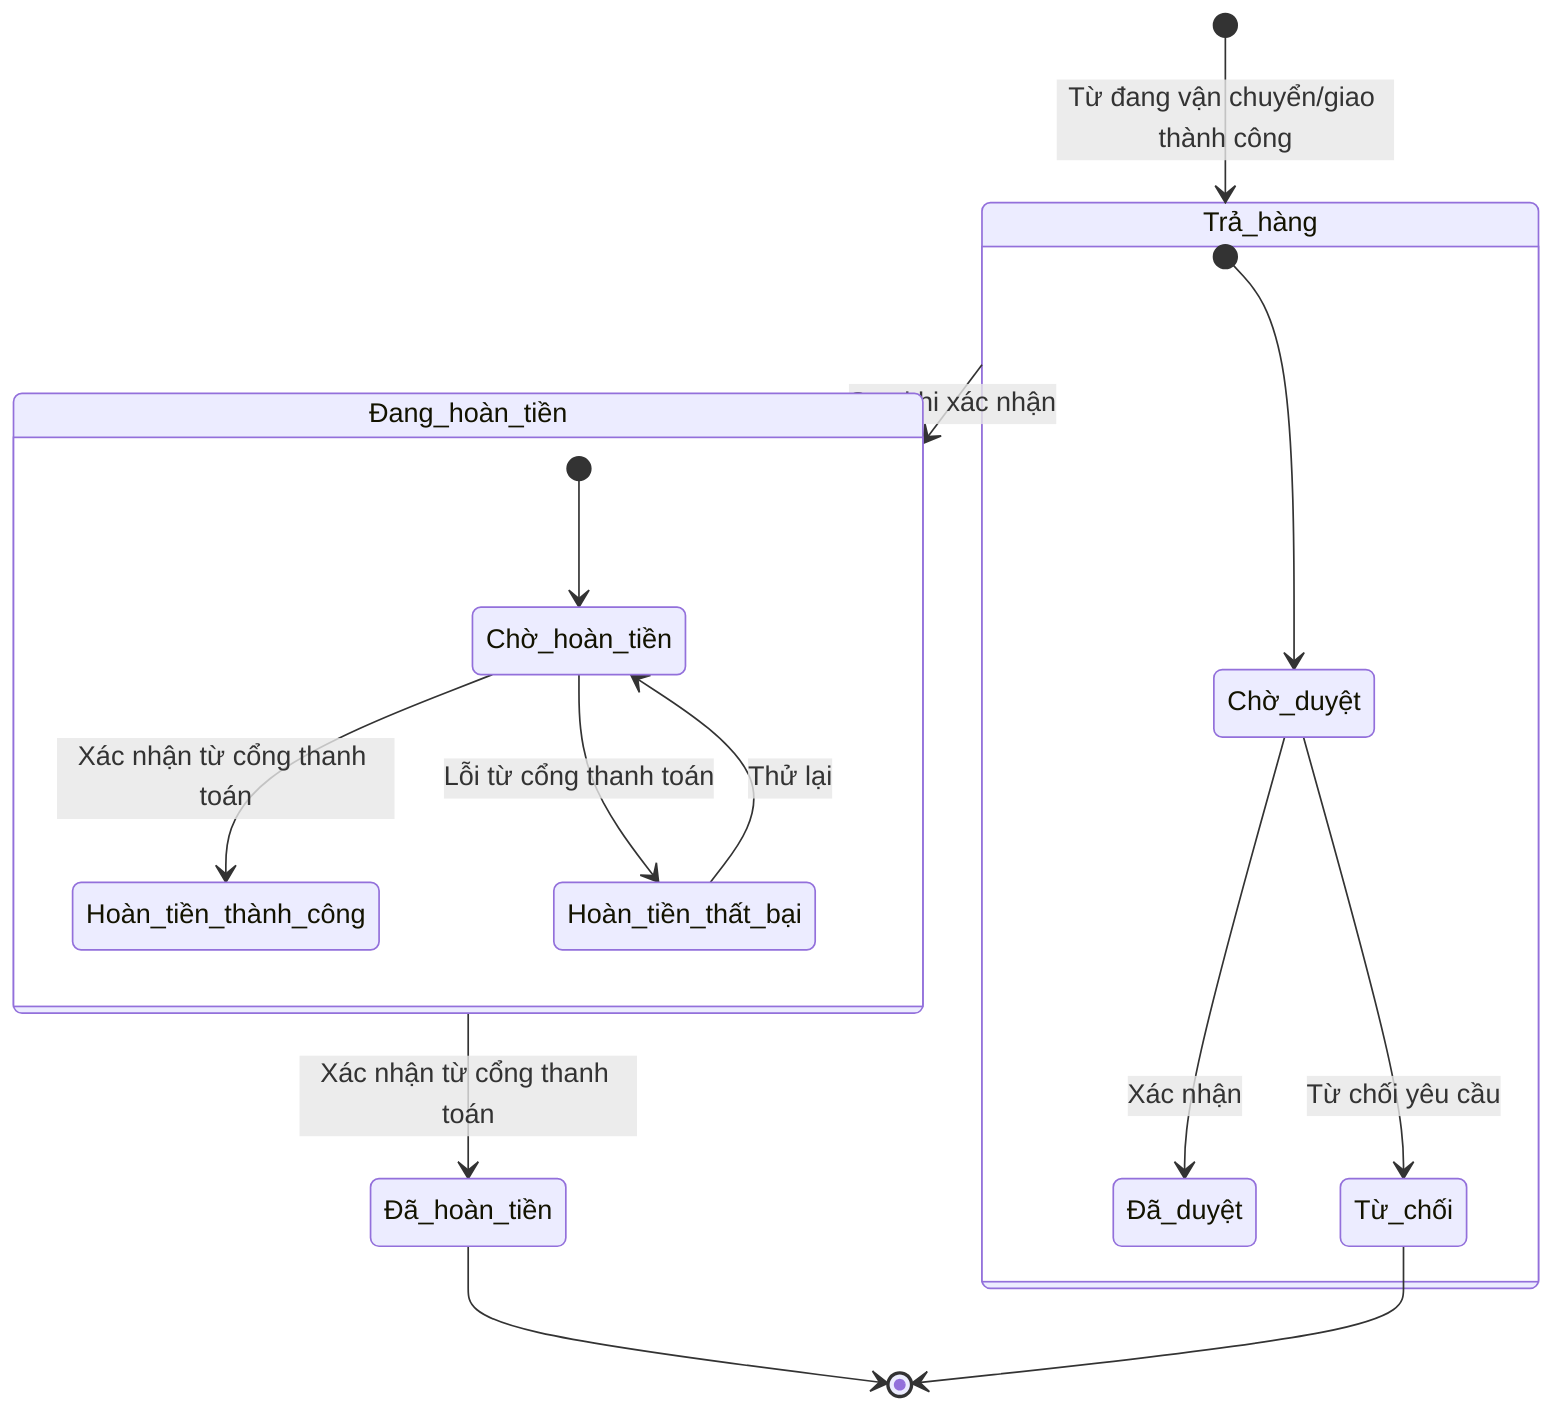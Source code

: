 stateDiagram-v2
    [*] --> Trả_hàng: Từ đang vận chuyển/giao thành công
    
    state Trả_hàng {
        [*] --> Chờ_duyệt
        Chờ_duyệt --> Đã_duyệt: Xác nhận
        Chờ_duyệt --> Từ_chối: Từ chối yêu cầu
    }
    
    Trả_hàng --> Đang_hoàn_tiền: Sau khi xác nhận
    
    state Đang_hoàn_tiền {
        [*] --> Chờ_hoàn_tiền
        Chờ_hoàn_tiền --> Hoàn_tiền_thành_công: Xác nhận từ cổng thanh toán
        Chờ_hoàn_tiền --> Hoàn_tiền_thất_bại: Lỗi từ cổng thanh toán
        Hoàn_tiền_thất_bại --> Chờ_hoàn_tiền: Thử lại
    }
    
    Đang_hoàn_tiền --> Đã_hoàn_tiền: Xác nhận từ cổng thanh toán
    
    Đã_hoàn_tiền --> [*]
    Từ_chối --> [*]